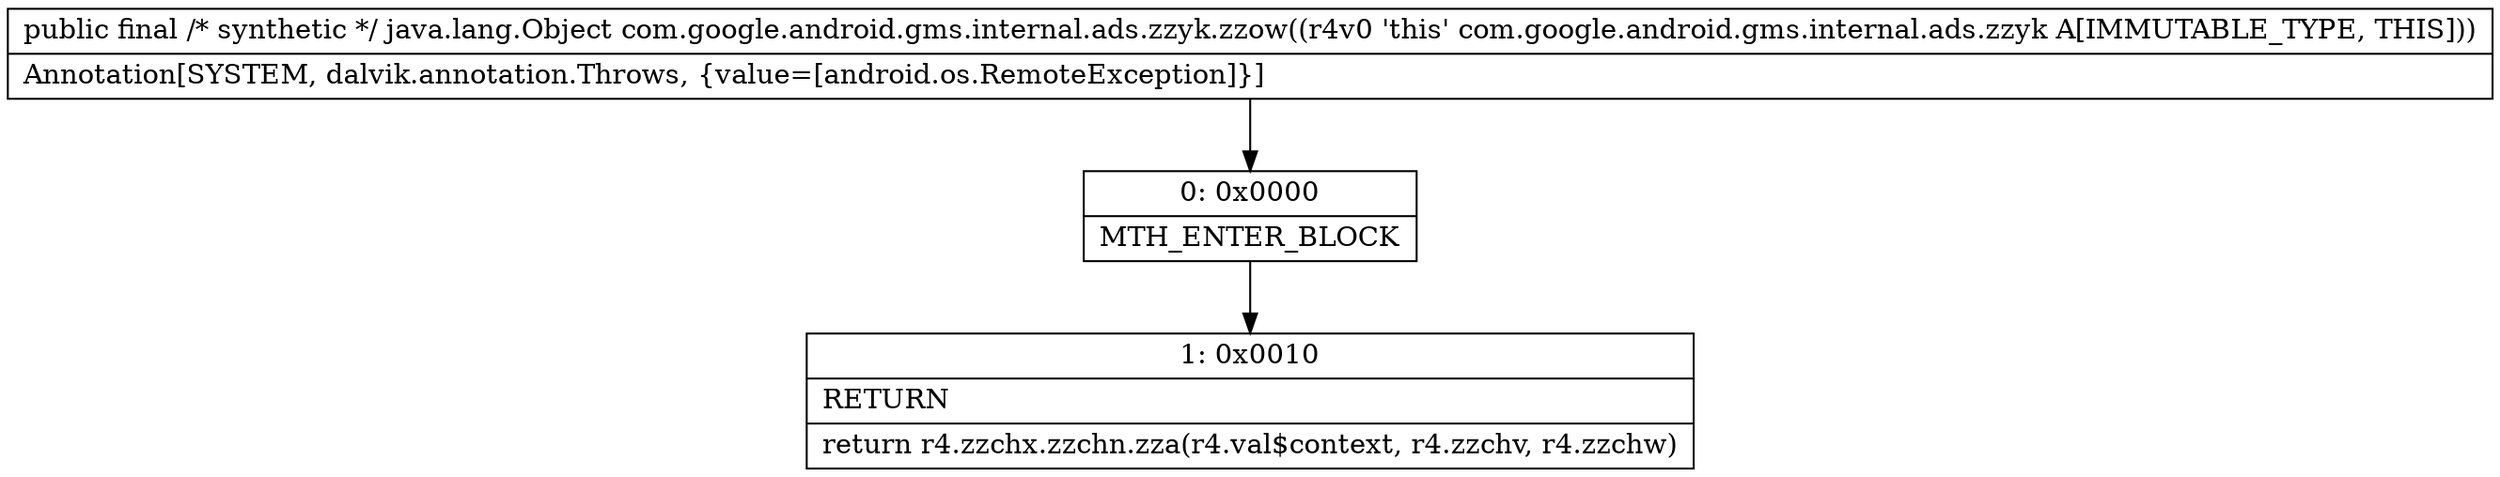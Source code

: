 digraph "CFG forcom.google.android.gms.internal.ads.zzyk.zzow()Ljava\/lang\/Object;" {
Node_0 [shape=record,label="{0\:\ 0x0000|MTH_ENTER_BLOCK\l}"];
Node_1 [shape=record,label="{1\:\ 0x0010|RETURN\l|return r4.zzchx.zzchn.zza(r4.val$context, r4.zzchv, r4.zzchw)\l}"];
MethodNode[shape=record,label="{public final \/* synthetic *\/ java.lang.Object com.google.android.gms.internal.ads.zzyk.zzow((r4v0 'this' com.google.android.gms.internal.ads.zzyk A[IMMUTABLE_TYPE, THIS]))  | Annotation[SYSTEM, dalvik.annotation.Throws, \{value=[android.os.RemoteException]\}]\l}"];
MethodNode -> Node_0;
Node_0 -> Node_1;
}

